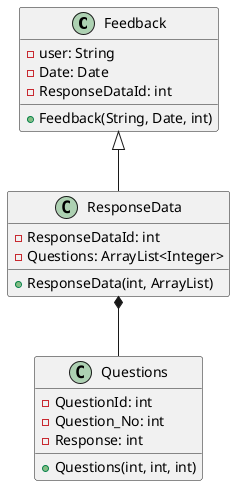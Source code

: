 @startuml
class Feedback{
-user: String
-Date: Date
-ResponseDataId: int
+Feedback(String, Date, int)
}

class ResponseData{
-ResponseDataId: int
-Questions: ArrayList<Integer>
+ResponseData(int, ArrayList)
}

class Questions{
-QuestionId: int
-Question_No: int
-Response: int
+Questions(int, int, int)
}
Feedback <|-- ResponseData
ResponseData *-- Questions
@enduml